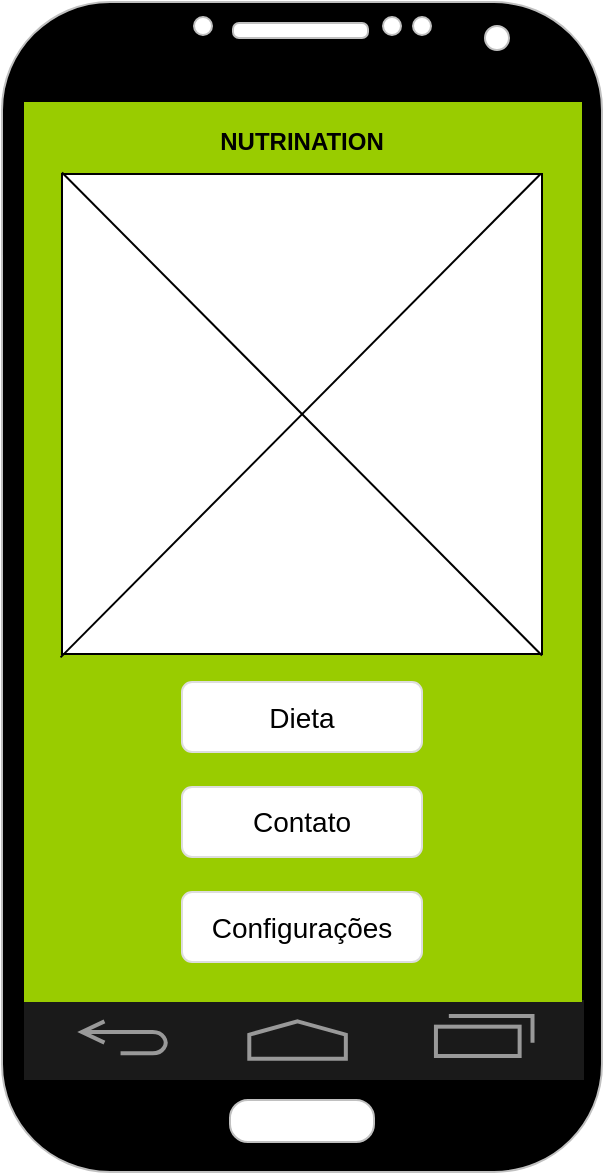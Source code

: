 <mxfile version="10.7.3" type="device"><diagram id="tLz_psFbyRqKoXDVwdCR" name="Page-1"><mxGraphModel dx="1010" dy="533" grid="1" gridSize="10" guides="1" tooltips="1" connect="1" arrows="1" fold="1" page="1" pageScale="1" pageWidth="827" pageHeight="1169" math="0" shadow="0"><root><mxCell id="0"/><mxCell id="yQaU8TRiMZ9WQ6BCcxHJ-5" parent="0"/><mxCell id="yQaU8TRiMZ9WQ6BCcxHJ-6" value="" style="verticalLabelPosition=bottom;verticalAlign=top;html=1;shadow=0;dashed=0;strokeWidth=1;shape=mxgraph.android.phone2;fillColor=#000000;strokeColor=#c0c0c0;fontSize=30;align=center;aspect=fixed;" vertex="1" parent="yQaU8TRiMZ9WQ6BCcxHJ-5"><mxGeometry x="20" y="110" width="300" height="585" as="geometry"/></mxCell><mxCell id="yQaU8TRiMZ9WQ6BCcxHJ-7" value="" style="verticalLabelPosition=bottom;verticalAlign=top;html=1;shadow=0;dashed=0;strokeWidth=2;shape=mxgraph.android.navigation_bar_1;fillColor=#1A1A1A;strokeColor=#999999;fontSize=30;align=center;" vertex="1" parent="yQaU8TRiMZ9WQ6BCcxHJ-5"><mxGeometry x="31" y="609" width="280" height="40" as="geometry"/></mxCell><mxCell id="yQaU8TRiMZ9WQ6BCcxHJ-9" value="" style="verticalLabelPosition=bottom;verticalAlign=top;html=1;shadow=0;dashed=0;strokeWidth=1;strokeColor=none;shape=rect;fillColor=#99cc00;fontSize=30;align=center;" vertex="1" parent="yQaU8TRiMZ9WQ6BCcxHJ-5"><mxGeometry x="31" y="160" width="279" height="450" as="geometry"/></mxCell><mxCell id="yQaU8TRiMZ9WQ6BCcxHJ-10" value="Contato" style="html=1;shadow=0;dashed=0;shape=mxgraph.bootstrap.rrect;rSize=5;strokeColor=#dddddd;fillColor=#ffffff;align=center;fontSize=14;whiteSpace=wrap;" vertex="1" parent="yQaU8TRiMZ9WQ6BCcxHJ-5"><mxGeometry x="110" y="502.5" width="120" height="35" as="geometry"/></mxCell><mxCell id="yQaU8TRiMZ9WQ6BCcxHJ-18" value="" style="whiteSpace=wrap;html=1;aspect=fixed;fillColor=#FFFFFF;fontSize=14;fontColor=#FFFFFF;align=center;" vertex="1" parent="yQaU8TRiMZ9WQ6BCcxHJ-5"><mxGeometry x="50" y="196" width="240" height="240" as="geometry"/></mxCell><mxCell id="yQaU8TRiMZ9WQ6BCcxHJ-19" value="Configurações" style="html=1;shadow=0;dashed=0;shape=mxgraph.bootstrap.rrect;rSize=5;strokeColor=#dddddd;fillColor=#ffffff;align=center;fontSize=14;whiteSpace=wrap;" vertex="1" parent="yQaU8TRiMZ9WQ6BCcxHJ-5"><mxGeometry x="110" y="555" width="120" height="35" as="geometry"/></mxCell><mxCell id="yQaU8TRiMZ9WQ6BCcxHJ-20" value="Dieta" style="html=1;shadow=0;dashed=0;shape=mxgraph.bootstrap.rrect;rSize=5;strokeColor=#dddddd;fillColor=#ffffff;align=center;fontSize=14;whiteSpace=wrap;" vertex="1" parent="yQaU8TRiMZ9WQ6BCcxHJ-5"><mxGeometry x="110" y="450" width="120" height="35" as="geometry"/></mxCell><mxCell id="yQaU8TRiMZ9WQ6BCcxHJ-21" value="NUTRINATION" style="text;html=1;strokeColor=none;fillColor=none;align=center;verticalAlign=middle;whiteSpace=wrap;rounded=0;fontSize=12;fontColor=#000000;fontStyle=1" vertex="1" parent="yQaU8TRiMZ9WQ6BCcxHJ-5"><mxGeometry x="125" y="170" width="90" height="20" as="geometry"/></mxCell><mxCell id="yQaU8TRiMZ9WQ6BCcxHJ-23" value="" style="endArrow=none;html=1;fontSize=12;fontColor=#000000;exitX=-0.003;exitY=1.007;exitDx=0;exitDy=0;exitPerimeter=0;entryX=0.997;entryY=0;entryDx=0;entryDy=0;entryPerimeter=0;" edge="1" parent="yQaU8TRiMZ9WQ6BCcxHJ-5" source="yQaU8TRiMZ9WQ6BCcxHJ-18" target="yQaU8TRiMZ9WQ6BCcxHJ-18"><mxGeometry width="50" height="50" relative="1" as="geometry"><mxPoint x="20" y="770" as="sourcePoint"/><mxPoint x="70" y="720" as="targetPoint"/></mxGeometry></mxCell><mxCell id="yQaU8TRiMZ9WQ6BCcxHJ-24" value="" style="endArrow=none;html=1;fontSize=12;fontColor=#000000;exitX=1;exitY=1.003;exitDx=0;exitDy=0;exitPerimeter=0;entryX=0;entryY=-0.003;entryDx=0;entryDy=0;entryPerimeter=0;" edge="1" parent="yQaU8TRiMZ9WQ6BCcxHJ-5" source="yQaU8TRiMZ9WQ6BCcxHJ-18" target="yQaU8TRiMZ9WQ6BCcxHJ-18"><mxGeometry width="50" height="50" relative="1" as="geometry"><mxPoint x="59" y="448" as="sourcePoint"/><mxPoint x="299" y="206" as="targetPoint"/></mxGeometry></mxCell></root></mxGraphModel></diagram><diagram id="bNXl-FUlBnuJIg49-WJM" name="Page-2"><mxGraphModel dx="1010" dy="612" grid="1" gridSize="10" guides="1" tooltips="1" connect="1" arrows="1" fold="1" page="1" pageScale="1" pageWidth="827" pageHeight="1169" math="0" shadow="0"><root><mxCell id="0prd-ULc8K0SCT8YujAN-0"/><mxCell id="0prd-ULc8K0SCT8YujAN-1" parent="0prd-ULc8K0SCT8YujAN-0"/></root></mxGraphModel></diagram></mxfile>